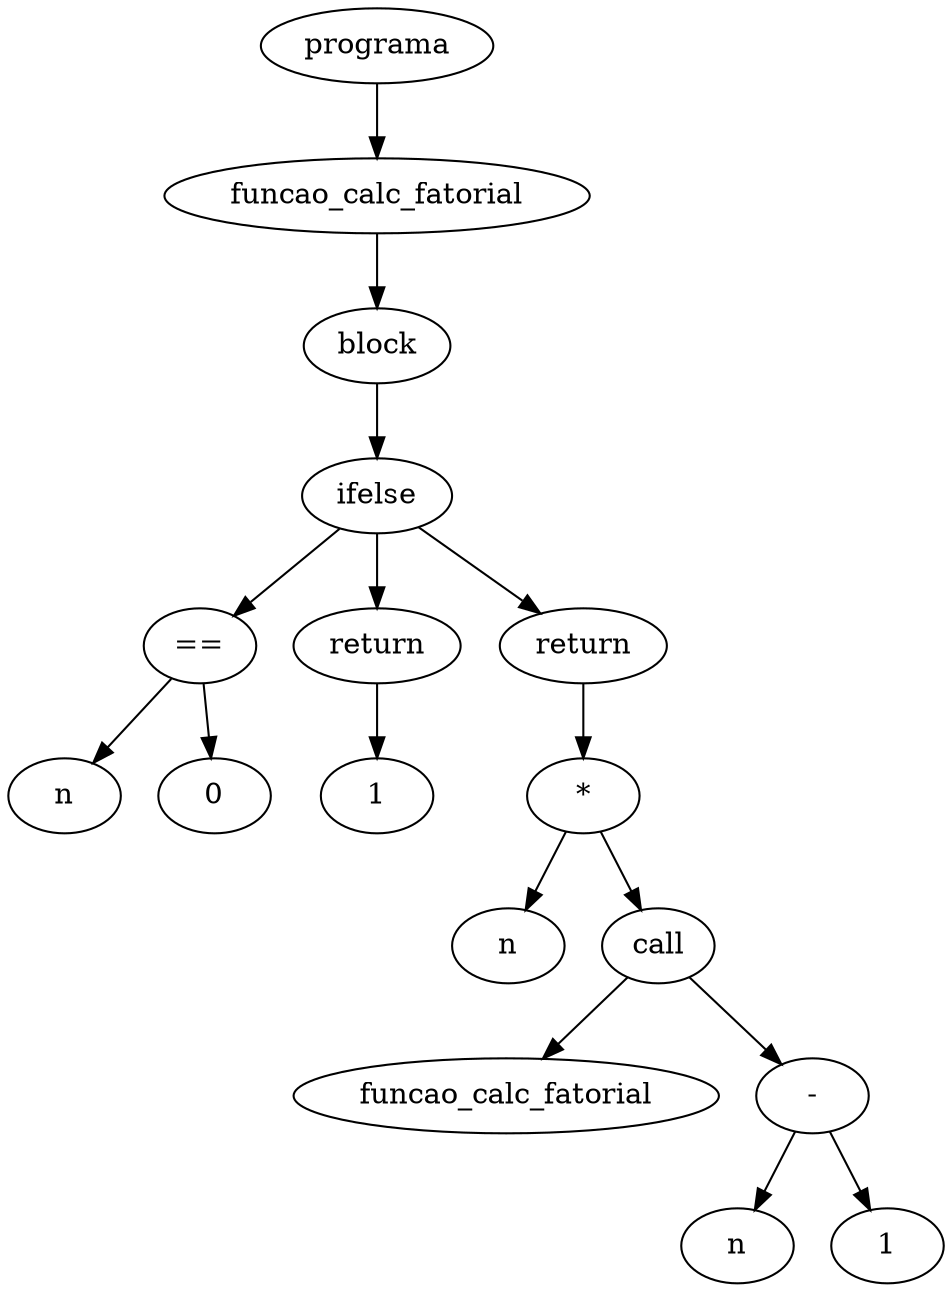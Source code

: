 digraph G {
node_0xe28390 [label="n"]
node_0xe28400 [label="0"]
node_0xe28420 [label="=="]
node_0xe28420 -> node_0xe28390
node_0xe28420 -> node_0xe28400
node_0xe284a0 [label="1"]
node_0xe284c0 [label="return"]
node_0xe284c0 -> node_0xe284a0
node_0xe284f0 [label="n"]
node_0xe28510 [label="funcao_calc_fatorial"]
node_0xe28530 [label="n"]
node_0xe28550 [label="1"]
node_0xe28570 [label="-"]
node_0xe28570 -> node_0xe28530
node_0xe28570 -> node_0xe28550
node_0xe285a0 [label="call"]
node_0xe285a0 -> node_0xe28510
node_0xe285a0 -> node_0xe28570
node_0xe285d0 [label="*"]
node_0xe285d0 -> node_0xe284f0
node_0xe285d0 -> node_0xe285a0
node_0xe28600 [label="return"]
node_0xe28600 -> node_0xe285d0
node_0xe28630 [label="ifelse"]
node_0xe28630 -> node_0xe28420
node_0xe28630 -> node_0xe284c0
node_0xe28630 -> node_0xe28600
node_0xe28670 [label="block"]
node_0xe28670 -> node_0xe28630
node_0xe286a0 [label="funcao_calc_fatorial"]
node_0xe286a0 -> node_0xe28670
node_0xe286d0 [label="programa"]
node_0xe286d0 -> node_0xe286a0
}
